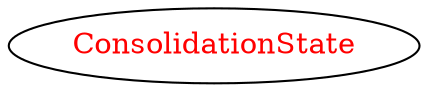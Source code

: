 digraph dependencyGraph {
 concentrate=true;
 ranksep="2.0";
 rankdir="LR"; 
 splines="ortho";
"ConsolidationState" [fontcolor="red"];
}